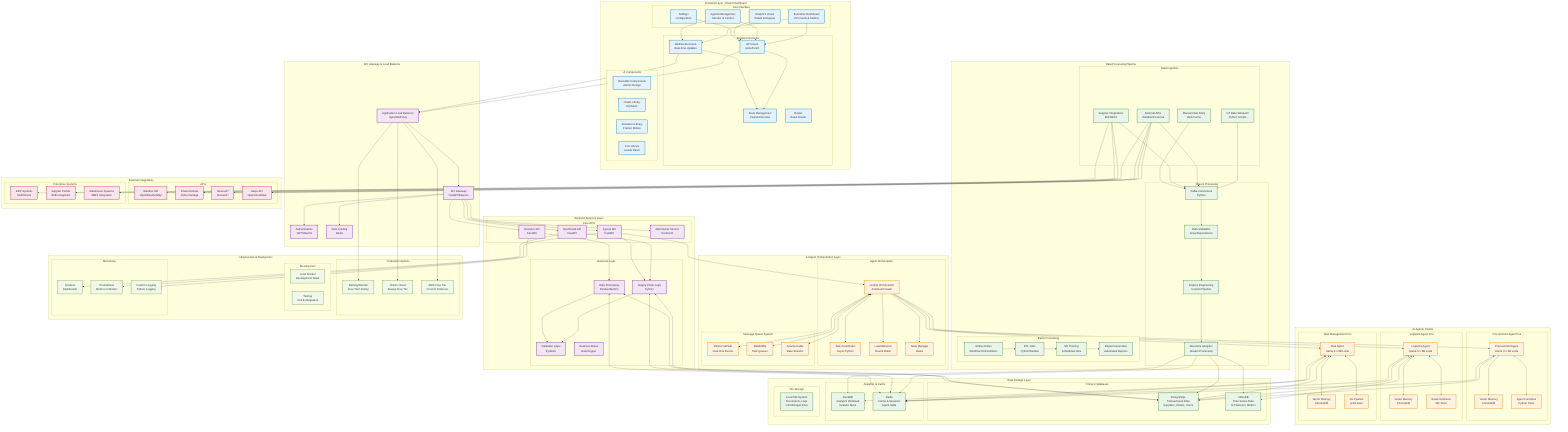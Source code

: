 graph TB
    subgraph "Frontend Layer - React Dashboard"
        subgraph "User Interface"
            ED[Executive Dashboard<br/>KPI Cards & Metrics]
            AM[Agents Management<br/>Monitor & Control]
            AN[Analytics Views<br/>Charts & Reports]
            SE[Settings<br/>Configuration]
        end
        
        subgraph "Frontend Services"
            FS1[API Client<br/>Axios/Fetch]
            FS2[WebSocket Client<br/>Real-time Updates]
            FS3[State Management<br/>Zustand/Context]
            FS4[Router<br/>React Router]
        end
        
        subgraph "UI Components"
            UC1[Reusable Components<br/>Atomic Design]
            UC2[Charts Library<br/>Recharts]
            UC3[Animation Library<br/>Framer Motion]
            UC4[Icon Library<br/>Lucide React]
        end
    end
    
    subgraph "API Gateway & Load Balancer"
        ALB[Application Load Balancer<br/>nginx/HAProxy]
        AG[API Gateway<br/>FastAPI/Express]
        AU[Authentication<br/>JWT/OAuth2]
        AR[Rate Limiting<br/>Redis]
    end
    
    subgraph "Backend Services Layer"
        subgraph "Core APIs"
            API1[Dashboard API<br/>FastAPI]
            API2[Agents API<br/>FastAPI]
            API3[Analytics API<br/>FastAPI]
            API4[WebSocket Service<br/>Socket.IO]
        end
        
        subgraph "Business Logic"
            BL1[Supply Chain Logic<br/>Python]
            BL2[Data Processing<br/>Pandas/NumPy]
            BL3[Validation Layer<br/>Pydantic]
            BL4[Business Rules<br/>Rule Engine]
        end
    end
    
    subgraph "AI Agent Orchestration Layer"
        subgraph "Agent Orchestrator"
            AO[Central Orchestrator<br/>AutoGen/CrewAI]
            TC[Task Coordinator<br/>Async Python]
            LB[Load Balancer<br/>Round Robin]
            SM[State Manager<br/>Redis]
        end
        
        subgraph "Message Queue System"
            MQ1[Redis Pub/Sub<br/>Real-time Events]
            MQ2[RabbitMQ<br/>Task Queues]
            MQ3[Apache Kafka<br/>Data Streams]
        end
    end
    
    subgraph "AI Agents Cluster"
        subgraph "Procurement Agent Pod"
            PA[Procurement Agent<br/>Llama 3.1 8B Local]
            PAM[Vector Memory<br/>ChromaDB]
            PAF[Agent Functions<br/>Python Tools]
        end
        
        subgraph "Logistics Agent Pod"
            LA[Logistics Agent<br/>Llama 3.1 8B Local]
            LAM[Vector Memory<br/>ChromaDB]
            LAO[Route Optimizer<br/>OR-Tools]
        end
        
        subgraph "Risk Management Pod"
            RA[Risk Agent<br/>Llama 3.1 8B Local]
            RAM[Vector Memory<br/>ChromaDB]
            RAP[ML Pipeline<br/>scikit-learn]
        end
    end
    
    subgraph "Data Processing Pipeline"
        subgraph "Data Ingestion"
            DI1[IoT Data Simulator<br/>Python Scripts]
            DI2[External APIs<br/>Weather/Financial]
            DI3[Supplier Integrations<br/>EDI/REST]
            DI4[Manual Data Entry<br/>Web Forms]
        end
        
        subgraph "Stream Processing"
            SP1[Kafka Consumers<br/>Python]
            SP2[Data Validation<br/>Great Expectations]
            SP3[Feature Engineering<br/>Custom Pipeline]
            SP4[Real-time Analytics<br/>Stream Processing]
        end
        
        subgraph "Batch Processing"
            BP1[Airflow DAGs<br/>Workflow Orchestration]
            BP2[ETL Jobs<br/>Python/Pandas]
            BP3[ML Training<br/>Scheduled Jobs]
            BP4[Report Generation<br/>Automated Reports]
        end
    end
    
    subgraph "Data Storage Layer"
        subgraph "Primary Databases"
            DB1[PostgreSQL<br/>Transactional Data<br/>Suppliers, Orders, Users]
            DB2[InfluxDB<br/>Time Series Data<br/>IoT Sensors, Metrics]
        end
        
        subgraph "Analytics & Cache"
            DB3[DuckDB<br/>Analytics Workload<br/>Feature Store]
            DB4[Redis<br/>Cache & Sessions<br/>Agent State]
        end
        
        subgraph "File Storage"
            FS[Local File System<br/>Documents, Logs<br/>CSV/Parquet Files]
        end
    end
    
    subgraph "External Integrations"
        subgraph "APIs"
            EXT1[Weather API<br/>OpenWeatherMap]
            EXT2[Financial Data<br/>Alpha Vantage]
            EXT3[News API<br/>NewsAPI]
            EXT4[Maps API<br/>OpenStreetMap]
        end
        
        subgraph "Enterprise Systems"
            ERP[ERP Systems<br/>SAP/Oracle]
            SP[Supplier Portals<br/>B2B Integration]
            WMS[Warehouse Systems<br/>WMS Integration]
        end
    end
    
    subgraph "Infrastructure & Deployment"
        subgraph "Development"
            DEV[Local Docker<br/>Development Stack]
            TEST[Testing<br/>Unit & Integration]
        end
        
        subgraph "Production Options"
            PROD1[Railway/Render<br/>Free Tier Hosting]
            PROD2[Oracle Cloud<br/>Always Free Tier]
            PROD3[AWS Free Tier<br/>t2.micro instances]
        end
        
        subgraph "Monitoring"
            MON1[Grafana<br/>Dashboards]
            MON2[Prometheus<br/>Metrics Collection]
            MON3[Custom Logging<br/>Python Logging]
        end
    end
    
    %% Frontend connections
    ED --> FS1
    AM --> FS1
    AN --> FS1
    SE --> FS1
    
    ED --> FS2
    AM --> FS2
    
    FS1 --> FS3
    FS2 --> FS3
    
    %% API Gateway connections
    FS1 --> ALB
    FS2 --> ALB
    ALB --> AG
    AG --> AU
    AG --> AR
    
    %% Backend API connections
    AG --> API1
    AG --> API2
    AG --> API3
    AG --> API4
    
    API1 --> BL1
    API2 --> BL1
    API3 --> BL2
    
    BL1 --> BL3
    BL2 --> BL3
    
    %% Agent orchestration connections
    API2 --> AO
    AO --> TC
    AO --> LB
    AO --> SM
    
    AO <--> MQ1
    AO <--> MQ2
    AO <--> MQ3
    
    %% Agent connections
    AO --> PA
    AO --> LA
    AO --> RA
    
    PA <--> PAM
    PA <--> PAF
    
    LA <--> LAM
    LA <--> LAO
    
    RA <--> RAM
    RA <--> RAP
    
    %% Data pipeline connections
    DI1 --> SP1
    DI2 --> SP1
    DI3 --> SP1
    DI4 --> SP1
    
    SP1 --> SP2
    SP2 --> SP3
    SP3 --> SP4
    
    SP4 --> DB1
    SP4 --> DB2
    SP4 --> DB3
    SP4 --> DB4
    
    BP1 --> BP2
    BP2 --> BP3
    BP3 --> BP4
    
    %% Database connections
    BL1 <--> DB1
    BL2 <--> DB1
    BL1 <--> DB4
    BL2 <--> DB4
    
    PA <--> DB1
    PA <--> DB4
    
    LA <--> DB1
    LA <--> DB2
    LA <--> DB4
    
    RA <--> DB1
    RA <--> DB3
    RA <--> DB4
    
    %% External connections
    DI2 --> EXT1
    DI2 --> EXT2
    DI2 --> EXT3
    DI2 --> EXT4
    
    DI3 --> ERP
    DI3 --> SP
    DI3 --> WMS
    
    %% Infrastructure
    ALB --> PROD1
    ALB --> PROD2
    ALB --> PROD3
    
    API1 --> MON1
    API2 --> MON2
    API3 --> MON3
    
    %% Styling
    classDef frontend fill:#e3f2fd,stroke:#0277bd,stroke-width:2px
    classDef api fill:#f3e5f5,stroke:#7b1fa2,stroke-width:2px
    classDef agent fill:#fff3e0,stroke:#f57c00,stroke-width:2px
    classDef data fill:#e8f5e8,stroke:#388e3c,stroke-width:2px
    classDef external fill:#fce4ec,stroke:#c2185b,stroke-width:2px
    classDef infra fill:#f1f8e9,stroke:#689f38,stroke-width:2px
    
    class ED,AM,AN,SE,FS1,FS2,FS3,FS4,UC1,UC2,UC3,UC4 frontend
    class ALB,AG,AU,AR,API1,API2,API3,API4,BL1,BL2,BL3,BL4 api
    class AO,TC,LB,SM,MQ1,MQ2,MQ3,PA,LA,RA,PAM,LAM,RAM,PAF,LAO,RAP agent
    class DI1,DI2,DI3,DI4,SP1,SP2,SP3,SP4,BP1,BP2,BP3,BP4,DB1,DB2,DB3,DB4,FS data
    class EXT1,EXT2,EXT3,EXT4,ERP,SP,WMS external
    class DEV,TEST,PROD1,PROD2,PROD3,MON1,MON2,MON3 infra